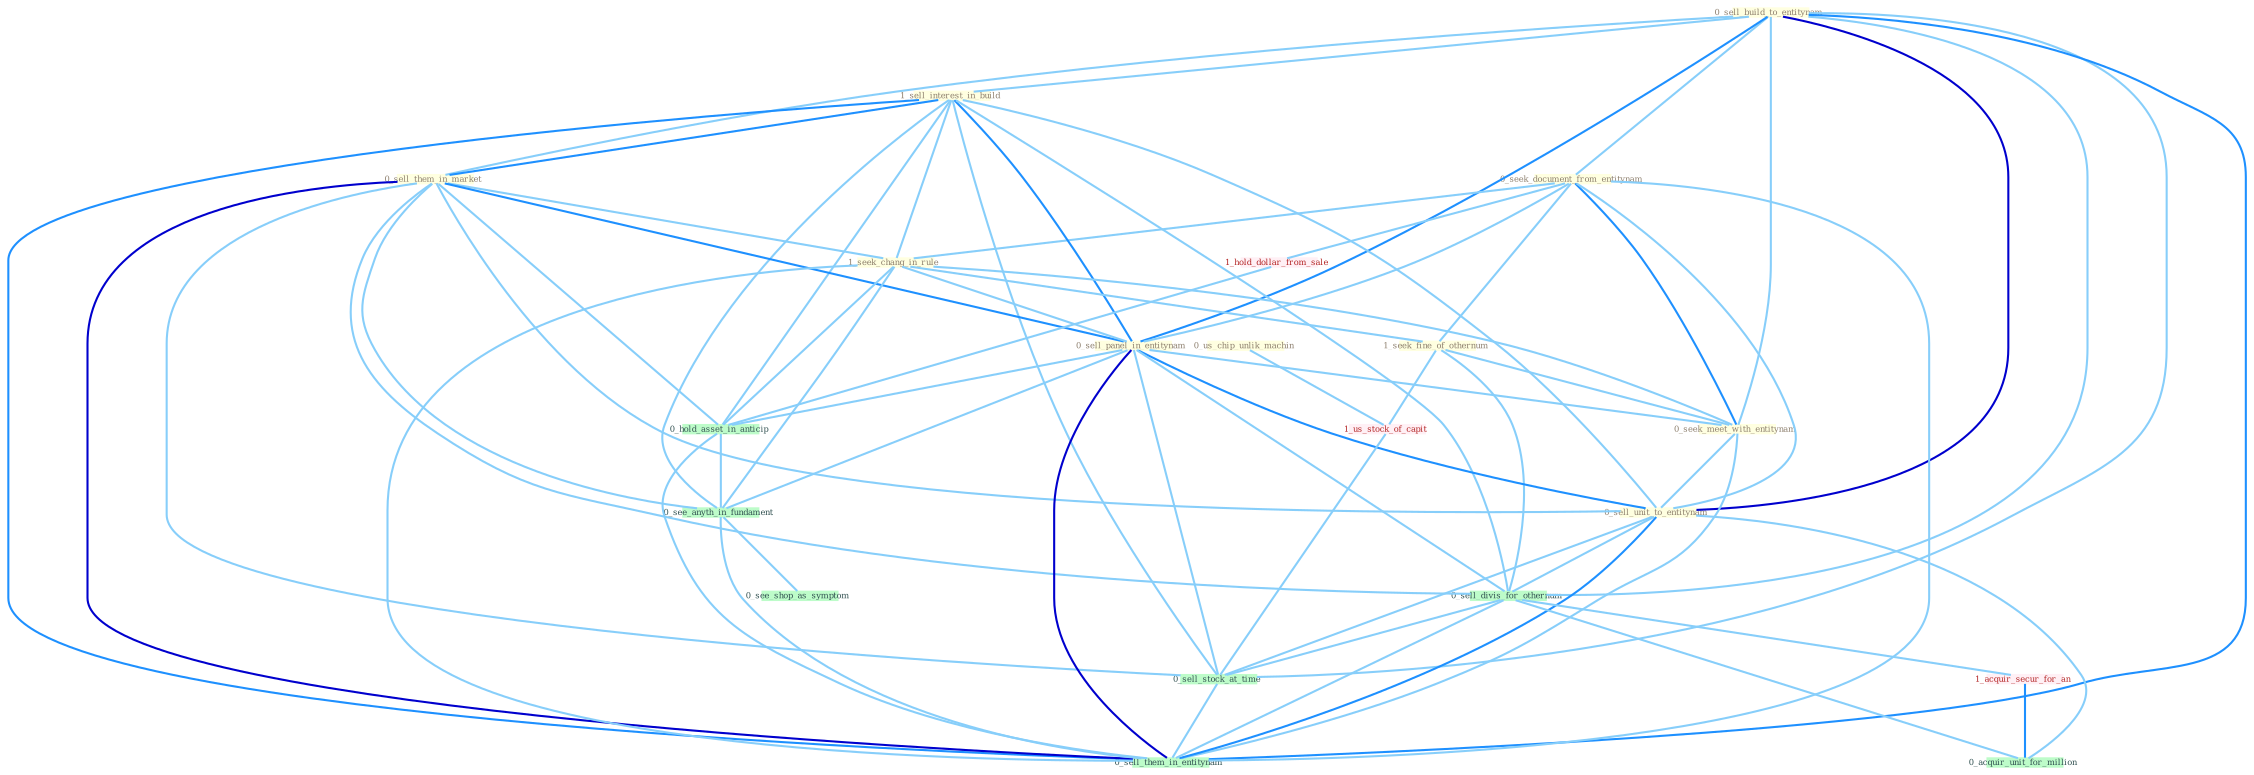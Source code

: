 Graph G{ 
    node
    [shape=polygon,style=filled,width=.5,height=.06,color="#BDFCC9",fixedsize=true,fontsize=4,
    fontcolor="#2f4f4f"];
    {node
    [color="#ffffe0", fontcolor="#8b7d6b"] "0_sell_build_to_entitynam " "0_seek_document_from_entitynam " "1_sell_interest_in_build " "0_sell_them_in_market " "1_seek_chang_in_rule " "1_seek_fine_of_othernum " "0_us_chip_unlik_machin " "0_sell_panel_in_entitynam " "0_seek_meet_with_entitynam " "0_sell_unit_to_entitynam "}
{node [color="#fff0f5", fontcolor="#b22222"] "1_acquir_secur_for_an " "1_us_stock_of_capit " "1_hold_dollar_from_sale "}
edge [color="#B0E2FF"];

	"0_sell_build_to_entitynam " -- "0_seek_document_from_entitynam " [w="1", color="#87cefa" ];
	"0_sell_build_to_entitynam " -- "1_sell_interest_in_build " [w="1", color="#87cefa" ];
	"0_sell_build_to_entitynam " -- "0_sell_them_in_market " [w="1", color="#87cefa" ];
	"0_sell_build_to_entitynam " -- "0_sell_panel_in_entitynam " [w="2", color="#1e90ff" , len=0.8];
	"0_sell_build_to_entitynam " -- "0_seek_meet_with_entitynam " [w="1", color="#87cefa" ];
	"0_sell_build_to_entitynam " -- "0_sell_unit_to_entitynam " [w="3", color="#0000cd" , len=0.6];
	"0_sell_build_to_entitynam " -- "0_sell_divis_for_othernum " [w="1", color="#87cefa" ];
	"0_sell_build_to_entitynam " -- "0_sell_stock_at_time " [w="1", color="#87cefa" ];
	"0_sell_build_to_entitynam " -- "0_sell_them_in_entitynam " [w="2", color="#1e90ff" , len=0.8];
	"0_seek_document_from_entitynam " -- "1_seek_chang_in_rule " [w="1", color="#87cefa" ];
	"0_seek_document_from_entitynam " -- "1_seek_fine_of_othernum " [w="1", color="#87cefa" ];
	"0_seek_document_from_entitynam " -- "0_sell_panel_in_entitynam " [w="1", color="#87cefa" ];
	"0_seek_document_from_entitynam " -- "0_seek_meet_with_entitynam " [w="2", color="#1e90ff" , len=0.8];
	"0_seek_document_from_entitynam " -- "0_sell_unit_to_entitynam " [w="1", color="#87cefa" ];
	"0_seek_document_from_entitynam " -- "1_hold_dollar_from_sale " [w="1", color="#87cefa" ];
	"0_seek_document_from_entitynam " -- "0_sell_them_in_entitynam " [w="1", color="#87cefa" ];
	"1_sell_interest_in_build " -- "0_sell_them_in_market " [w="2", color="#1e90ff" , len=0.8];
	"1_sell_interest_in_build " -- "1_seek_chang_in_rule " [w="1", color="#87cefa" ];
	"1_sell_interest_in_build " -- "0_sell_panel_in_entitynam " [w="2", color="#1e90ff" , len=0.8];
	"1_sell_interest_in_build " -- "0_sell_unit_to_entitynam " [w="1", color="#87cefa" ];
	"1_sell_interest_in_build " -- "0_sell_divis_for_othernum " [w="1", color="#87cefa" ];
	"1_sell_interest_in_build " -- "0_hold_asset_in_anticip " [w="1", color="#87cefa" ];
	"1_sell_interest_in_build " -- "0_sell_stock_at_time " [w="1", color="#87cefa" ];
	"1_sell_interest_in_build " -- "0_see_anyth_in_fundament " [w="1", color="#87cefa" ];
	"1_sell_interest_in_build " -- "0_sell_them_in_entitynam " [w="2", color="#1e90ff" , len=0.8];
	"0_sell_them_in_market " -- "1_seek_chang_in_rule " [w="1", color="#87cefa" ];
	"0_sell_them_in_market " -- "0_sell_panel_in_entitynam " [w="2", color="#1e90ff" , len=0.8];
	"0_sell_them_in_market " -- "0_sell_unit_to_entitynam " [w="1", color="#87cefa" ];
	"0_sell_them_in_market " -- "0_sell_divis_for_othernum " [w="1", color="#87cefa" ];
	"0_sell_them_in_market " -- "0_hold_asset_in_anticip " [w="1", color="#87cefa" ];
	"0_sell_them_in_market " -- "0_sell_stock_at_time " [w="1", color="#87cefa" ];
	"0_sell_them_in_market " -- "0_see_anyth_in_fundament " [w="1", color="#87cefa" ];
	"0_sell_them_in_market " -- "0_sell_them_in_entitynam " [w="3", color="#0000cd" , len=0.6];
	"1_seek_chang_in_rule " -- "1_seek_fine_of_othernum " [w="1", color="#87cefa" ];
	"1_seek_chang_in_rule " -- "0_sell_panel_in_entitynam " [w="1", color="#87cefa" ];
	"1_seek_chang_in_rule " -- "0_seek_meet_with_entitynam " [w="1", color="#87cefa" ];
	"1_seek_chang_in_rule " -- "0_hold_asset_in_anticip " [w="1", color="#87cefa" ];
	"1_seek_chang_in_rule " -- "0_see_anyth_in_fundament " [w="1", color="#87cefa" ];
	"1_seek_chang_in_rule " -- "0_sell_them_in_entitynam " [w="1", color="#87cefa" ];
	"1_seek_fine_of_othernum " -- "0_seek_meet_with_entitynam " [w="1", color="#87cefa" ];
	"1_seek_fine_of_othernum " -- "0_sell_divis_for_othernum " [w="1", color="#87cefa" ];
	"1_seek_fine_of_othernum " -- "1_us_stock_of_capit " [w="1", color="#87cefa" ];
	"0_us_chip_unlik_machin " -- "1_us_stock_of_capit " [w="1", color="#87cefa" ];
	"0_sell_panel_in_entitynam " -- "0_seek_meet_with_entitynam " [w="1", color="#87cefa" ];
	"0_sell_panel_in_entitynam " -- "0_sell_unit_to_entitynam " [w="2", color="#1e90ff" , len=0.8];
	"0_sell_panel_in_entitynam " -- "0_sell_divis_for_othernum " [w="1", color="#87cefa" ];
	"0_sell_panel_in_entitynam " -- "0_hold_asset_in_anticip " [w="1", color="#87cefa" ];
	"0_sell_panel_in_entitynam " -- "0_sell_stock_at_time " [w="1", color="#87cefa" ];
	"0_sell_panel_in_entitynam " -- "0_see_anyth_in_fundament " [w="1", color="#87cefa" ];
	"0_sell_panel_in_entitynam " -- "0_sell_them_in_entitynam " [w="3", color="#0000cd" , len=0.6];
	"0_seek_meet_with_entitynam " -- "0_sell_unit_to_entitynam " [w="1", color="#87cefa" ];
	"0_seek_meet_with_entitynam " -- "0_sell_them_in_entitynam " [w="1", color="#87cefa" ];
	"0_sell_unit_to_entitynam " -- "0_sell_divis_for_othernum " [w="1", color="#87cefa" ];
	"0_sell_unit_to_entitynam " -- "0_sell_stock_at_time " [w="1", color="#87cefa" ];
	"0_sell_unit_to_entitynam " -- "0_acquir_unit_for_million " [w="1", color="#87cefa" ];
	"0_sell_unit_to_entitynam " -- "0_sell_them_in_entitynam " [w="2", color="#1e90ff" , len=0.8];
	"0_sell_divis_for_othernum " -- "1_acquir_secur_for_an " [w="1", color="#87cefa" ];
	"0_sell_divis_for_othernum " -- "0_sell_stock_at_time " [w="1", color="#87cefa" ];
	"0_sell_divis_for_othernum " -- "0_acquir_unit_for_million " [w="1", color="#87cefa" ];
	"0_sell_divis_for_othernum " -- "0_sell_them_in_entitynam " [w="1", color="#87cefa" ];
	"1_acquir_secur_for_an " -- "0_acquir_unit_for_million " [w="2", color="#1e90ff" , len=0.8];
	"1_us_stock_of_capit " -- "0_sell_stock_at_time " [w="1", color="#87cefa" ];
	"1_hold_dollar_from_sale " -- "0_hold_asset_in_anticip " [w="1", color="#87cefa" ];
	"0_hold_asset_in_anticip " -- "0_see_anyth_in_fundament " [w="1", color="#87cefa" ];
	"0_hold_asset_in_anticip " -- "0_sell_them_in_entitynam " [w="1", color="#87cefa" ];
	"0_sell_stock_at_time " -- "0_sell_them_in_entitynam " [w="1", color="#87cefa" ];
	"0_see_anyth_in_fundament " -- "0_see_shop_as_symptom " [w="1", color="#87cefa" ];
	"0_see_anyth_in_fundament " -- "0_sell_them_in_entitynam " [w="1", color="#87cefa" ];
}